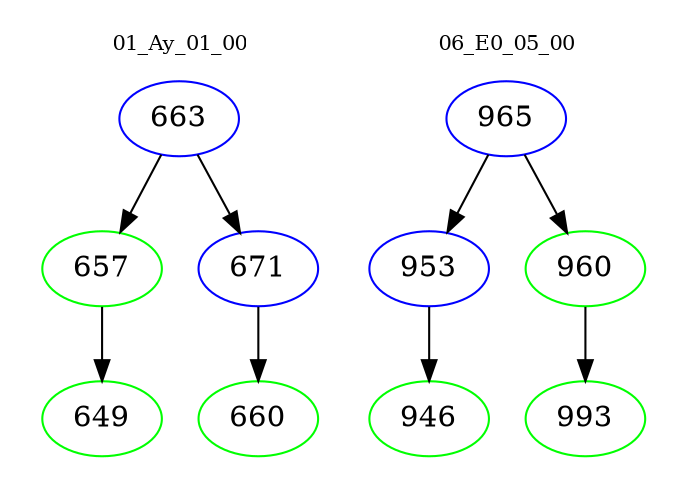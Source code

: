digraph{
subgraph cluster_0 {
color = white
label = "01_Ay_01_00";
fontsize=10;
T0_663 [label="663", color="blue"]
T0_663 -> T0_657 [color="black"]
T0_657 [label="657", color="green"]
T0_657 -> T0_649 [color="black"]
T0_649 [label="649", color="green"]
T0_663 -> T0_671 [color="black"]
T0_671 [label="671", color="blue"]
T0_671 -> T0_660 [color="black"]
T0_660 [label="660", color="green"]
}
subgraph cluster_1 {
color = white
label = "06_E0_05_00";
fontsize=10;
T1_965 [label="965", color="blue"]
T1_965 -> T1_953 [color="black"]
T1_953 [label="953", color="blue"]
T1_953 -> T1_946 [color="black"]
T1_946 [label="946", color="green"]
T1_965 -> T1_960 [color="black"]
T1_960 [label="960", color="green"]
T1_960 -> T1_993 [color="black"]
T1_993 [label="993", color="green"]
}
}
